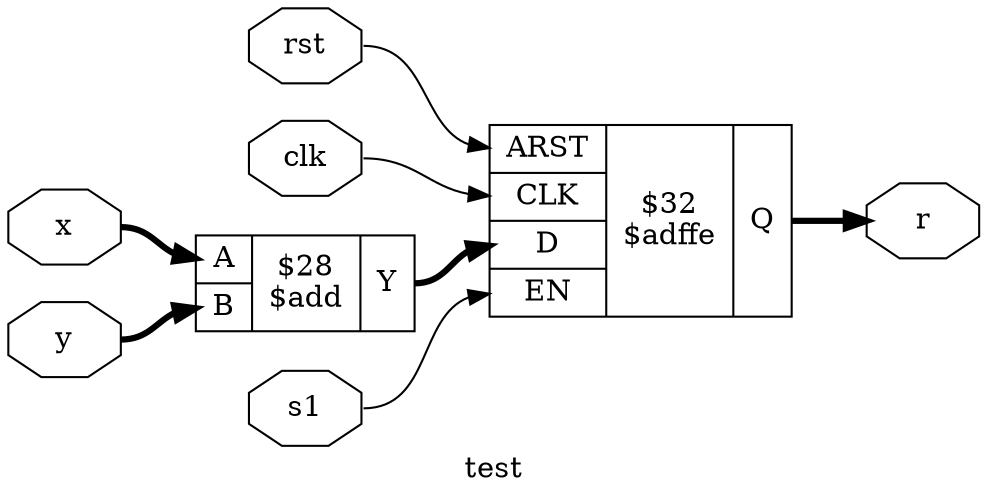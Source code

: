 digraph "test" {
label="test";
rankdir="LR";
remincross=true;
n2 [ shape=octagon, label="clk", color="black", fontcolor="black" ];
n3 [ shape=octagon, label="r", color="black", fontcolor="black" ];
n4 [ shape=octagon, label="rst", color="black", fontcolor="black" ];
n5 [ shape=octagon, label="s1", color="black", fontcolor="black" ];
n6 [ shape=octagon, label="x", color="black", fontcolor="black" ];
n7 [ shape=octagon, label="y", color="black", fontcolor="black" ];
c11 [ shape=record, label="{{<p8> A|<p9> B}|$28\n$add|{<p10> Y}}" ];
c17 [ shape=record, label="{{<p12> ARST|<p13> CLK|<p14> D|<p15> EN}|$32\n$adffe|{<p16> Q}}" ];
c11:p10:e -> c17:p14:w [color="black", style="setlinewidth(3)", label=""];
n2:e -> c17:p13:w [color="black", label=""];
c17:p16:e -> n3:w [color="black", style="setlinewidth(3)", label=""];
n4:e -> c17:p12:w [color="black", label=""];
n5:e -> c17:p15:w [color="black", label=""];
n6:e -> c11:p8:w [color="black", style="setlinewidth(3)", label=""];
n7:e -> c11:p9:w [color="black", style="setlinewidth(3)", label=""];
}
